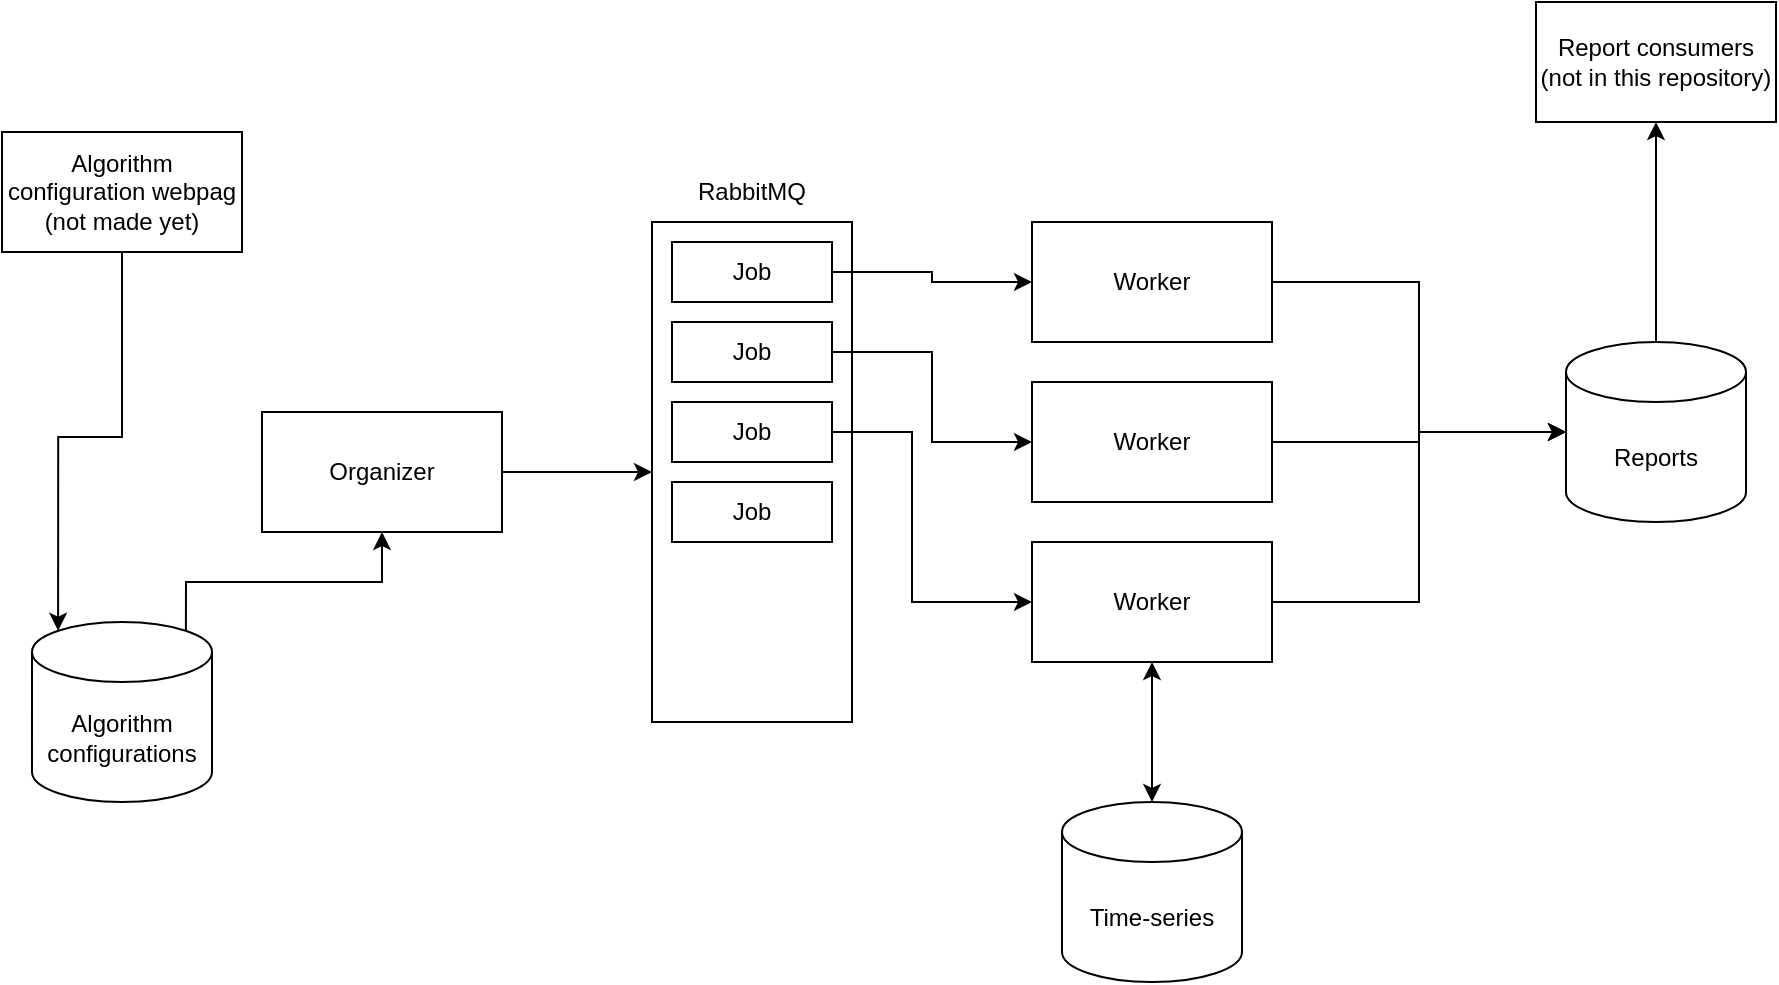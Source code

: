 <mxfile version="16.5.3" type="device"><diagram id="ENjCSbaARfqargpUE68z" name="Page-1"><mxGraphModel dx="1207" dy="1726" grid="1" gridSize="10" guides="1" tooltips="1" connect="1" arrows="1" fold="1" page="1" pageScale="1" pageWidth="827" pageHeight="1169" math="0" shadow="0"><root><mxCell id="0"/><mxCell id="1" parent="0"/><mxCell id="eGkDLcDe3frK3XV2656u-24" style="edgeStyle=orthogonalEdgeStyle;rounded=0;orthogonalLoop=1;jettySize=auto;html=1;exitX=0.855;exitY=0;exitDx=0;exitDy=4.35;exitPerimeter=0;entryX=0.5;entryY=1;entryDx=0;entryDy=0;startArrow=none;startFill=0;" edge="1" parent="1" source="eGkDLcDe3frK3XV2656u-1" target="eGkDLcDe3frK3XV2656u-2"><mxGeometry relative="1" as="geometry"><Array as="points"><mxPoint x="137" y="580"/><mxPoint x="235" y="580"/></Array></mxGeometry></mxCell><mxCell id="eGkDLcDe3frK3XV2656u-1" value="Algorithm&lt;br&gt;configurations" style="shape=cylinder3;whiteSpace=wrap;html=1;boundedLbl=1;backgroundOutline=1;size=15;" vertex="1" parent="1"><mxGeometry x="60" y="600" width="90" height="90" as="geometry"/></mxCell><mxCell id="eGkDLcDe3frK3XV2656u-23" style="edgeStyle=orthogonalEdgeStyle;rounded=0;orthogonalLoop=1;jettySize=auto;html=1;exitX=1;exitY=0.5;exitDx=0;exitDy=0;entryX=0;entryY=0.5;entryDx=0;entryDy=0;startArrow=none;startFill=0;" edge="1" parent="1" source="eGkDLcDe3frK3XV2656u-2" target="eGkDLcDe3frK3XV2656u-3"><mxGeometry relative="1" as="geometry"/></mxCell><mxCell id="eGkDLcDe3frK3XV2656u-2" value="Organizer" style="rounded=0;whiteSpace=wrap;html=1;" vertex="1" parent="1"><mxGeometry x="175" y="495" width="120" height="60" as="geometry"/></mxCell><mxCell id="eGkDLcDe3frK3XV2656u-3" value="" style="rounded=0;whiteSpace=wrap;html=1;" vertex="1" parent="1"><mxGeometry x="370" y="400" width="100" height="250" as="geometry"/></mxCell><mxCell id="eGkDLcDe3frK3XV2656u-4" value="RabbitMQ" style="text;html=1;strokeColor=none;fillColor=none;align=center;verticalAlign=middle;whiteSpace=wrap;rounded=0;" vertex="1" parent="1"><mxGeometry x="370" y="370" width="100" height="30" as="geometry"/></mxCell><mxCell id="eGkDLcDe3frK3XV2656u-12" style="edgeStyle=orthogonalEdgeStyle;rounded=0;orthogonalLoop=1;jettySize=auto;html=1;exitX=1;exitY=0.5;exitDx=0;exitDy=0;entryX=0;entryY=0.5;entryDx=0;entryDy=0;" edge="1" parent="1" source="eGkDLcDe3frK3XV2656u-5" target="eGkDLcDe3frK3XV2656u-9"><mxGeometry relative="1" as="geometry"/></mxCell><mxCell id="eGkDLcDe3frK3XV2656u-5" value="Job" style="rounded=0;whiteSpace=wrap;html=1;" vertex="1" parent="1"><mxGeometry x="380" y="410" width="80" height="30" as="geometry"/></mxCell><mxCell id="eGkDLcDe3frK3XV2656u-13" style="edgeStyle=orthogonalEdgeStyle;rounded=0;orthogonalLoop=1;jettySize=auto;html=1;exitX=1;exitY=0.5;exitDx=0;exitDy=0;entryX=0;entryY=0.5;entryDx=0;entryDy=0;" edge="1" parent="1" source="eGkDLcDe3frK3XV2656u-6" target="eGkDLcDe3frK3XV2656u-10"><mxGeometry relative="1" as="geometry"/></mxCell><mxCell id="eGkDLcDe3frK3XV2656u-6" value="Job" style="rounded=0;whiteSpace=wrap;html=1;" vertex="1" parent="1"><mxGeometry x="380" y="450" width="80" height="30" as="geometry"/></mxCell><mxCell id="eGkDLcDe3frK3XV2656u-14" style="edgeStyle=orthogonalEdgeStyle;rounded=0;orthogonalLoop=1;jettySize=auto;html=1;exitX=1;exitY=0.5;exitDx=0;exitDy=0;entryX=0;entryY=0.5;entryDx=0;entryDy=0;" edge="1" parent="1" source="eGkDLcDe3frK3XV2656u-7" target="eGkDLcDe3frK3XV2656u-11"><mxGeometry relative="1" as="geometry"><Array as="points"><mxPoint x="500" y="505"/><mxPoint x="500" y="590"/></Array></mxGeometry></mxCell><mxCell id="eGkDLcDe3frK3XV2656u-7" value="Job" style="rounded=0;whiteSpace=wrap;html=1;" vertex="1" parent="1"><mxGeometry x="380" y="490" width="80" height="30" as="geometry"/></mxCell><mxCell id="eGkDLcDe3frK3XV2656u-8" value="Job" style="rounded=0;whiteSpace=wrap;html=1;" vertex="1" parent="1"><mxGeometry x="380" y="530" width="80" height="30" as="geometry"/></mxCell><mxCell id="eGkDLcDe3frK3XV2656u-18" style="edgeStyle=orthogonalEdgeStyle;rounded=0;orthogonalLoop=1;jettySize=auto;html=1;exitX=1;exitY=0.5;exitDx=0;exitDy=0;entryX=0;entryY=0.5;entryDx=0;entryDy=0;entryPerimeter=0;" edge="1" parent="1" source="eGkDLcDe3frK3XV2656u-9" target="eGkDLcDe3frK3XV2656u-15"><mxGeometry relative="1" as="geometry"/></mxCell><mxCell id="eGkDLcDe3frK3XV2656u-9" value="Worker" style="rounded=0;whiteSpace=wrap;html=1;" vertex="1" parent="1"><mxGeometry x="560" y="400" width="120" height="60" as="geometry"/></mxCell><mxCell id="eGkDLcDe3frK3XV2656u-17" style="edgeStyle=orthogonalEdgeStyle;rounded=0;orthogonalLoop=1;jettySize=auto;html=1;exitX=1;exitY=0.5;exitDx=0;exitDy=0;" edge="1" parent="1" source="eGkDLcDe3frK3XV2656u-10" target="eGkDLcDe3frK3XV2656u-15"><mxGeometry relative="1" as="geometry"/></mxCell><mxCell id="eGkDLcDe3frK3XV2656u-10" value="Worker" style="rounded=0;whiteSpace=wrap;html=1;" vertex="1" parent="1"><mxGeometry x="560" y="480" width="120" height="60" as="geometry"/></mxCell><mxCell id="eGkDLcDe3frK3XV2656u-16" style="edgeStyle=orthogonalEdgeStyle;rounded=0;orthogonalLoop=1;jettySize=auto;html=1;entryX=0;entryY=0.5;entryDx=0;entryDy=0;entryPerimeter=0;" edge="1" parent="1" source="eGkDLcDe3frK3XV2656u-11" target="eGkDLcDe3frK3XV2656u-15"><mxGeometry relative="1" as="geometry"/></mxCell><mxCell id="eGkDLcDe3frK3XV2656u-22" style="edgeStyle=orthogonalEdgeStyle;rounded=0;orthogonalLoop=1;jettySize=auto;html=1;exitX=0.5;exitY=1;exitDx=0;exitDy=0;entryX=0.5;entryY=0;entryDx=0;entryDy=0;entryPerimeter=0;startArrow=classic;startFill=1;" edge="1" parent="1" source="eGkDLcDe3frK3XV2656u-11" target="eGkDLcDe3frK3XV2656u-21"><mxGeometry relative="1" as="geometry"/></mxCell><mxCell id="eGkDLcDe3frK3XV2656u-11" value="Worker" style="rounded=0;whiteSpace=wrap;html=1;" vertex="1" parent="1"><mxGeometry x="560" y="560" width="120" height="60" as="geometry"/></mxCell><mxCell id="eGkDLcDe3frK3XV2656u-20" style="edgeStyle=orthogonalEdgeStyle;rounded=0;orthogonalLoop=1;jettySize=auto;html=1;exitX=0.5;exitY=0;exitDx=0;exitDy=0;exitPerimeter=0;entryX=0.5;entryY=1;entryDx=0;entryDy=0;" edge="1" parent="1" source="eGkDLcDe3frK3XV2656u-15" target="eGkDLcDe3frK3XV2656u-19"><mxGeometry relative="1" as="geometry"/></mxCell><mxCell id="eGkDLcDe3frK3XV2656u-15" value="Reports" style="shape=cylinder3;whiteSpace=wrap;html=1;boundedLbl=1;backgroundOutline=1;size=15;" vertex="1" parent="1"><mxGeometry x="827" y="460" width="90" height="90" as="geometry"/></mxCell><mxCell id="eGkDLcDe3frK3XV2656u-19" value="Report consumers&lt;br&gt;(not in this repository)" style="rounded=0;whiteSpace=wrap;html=1;" vertex="1" parent="1"><mxGeometry x="812" y="290" width="120" height="60" as="geometry"/></mxCell><mxCell id="eGkDLcDe3frK3XV2656u-21" value="Time-series" style="shape=cylinder3;whiteSpace=wrap;html=1;boundedLbl=1;backgroundOutline=1;size=15;" vertex="1" parent="1"><mxGeometry x="575" y="690" width="90" height="90" as="geometry"/></mxCell><mxCell id="eGkDLcDe3frK3XV2656u-27" style="edgeStyle=orthogonalEdgeStyle;rounded=0;orthogonalLoop=1;jettySize=auto;html=1;exitX=0.5;exitY=1;exitDx=0;exitDy=0;entryX=0.145;entryY=0;entryDx=0;entryDy=4.35;entryPerimeter=0;startArrow=none;startFill=0;" edge="1" parent="1" source="eGkDLcDe3frK3XV2656u-25" target="eGkDLcDe3frK3XV2656u-1"><mxGeometry relative="1" as="geometry"/></mxCell><mxCell id="eGkDLcDe3frK3XV2656u-25" value="Algorithm configuration webpag&lt;br&gt;(not made yet)" style="rounded=0;whiteSpace=wrap;html=1;" vertex="1" parent="1"><mxGeometry x="45" y="355" width="120" height="60" as="geometry"/></mxCell></root></mxGraphModel></diagram></mxfile>